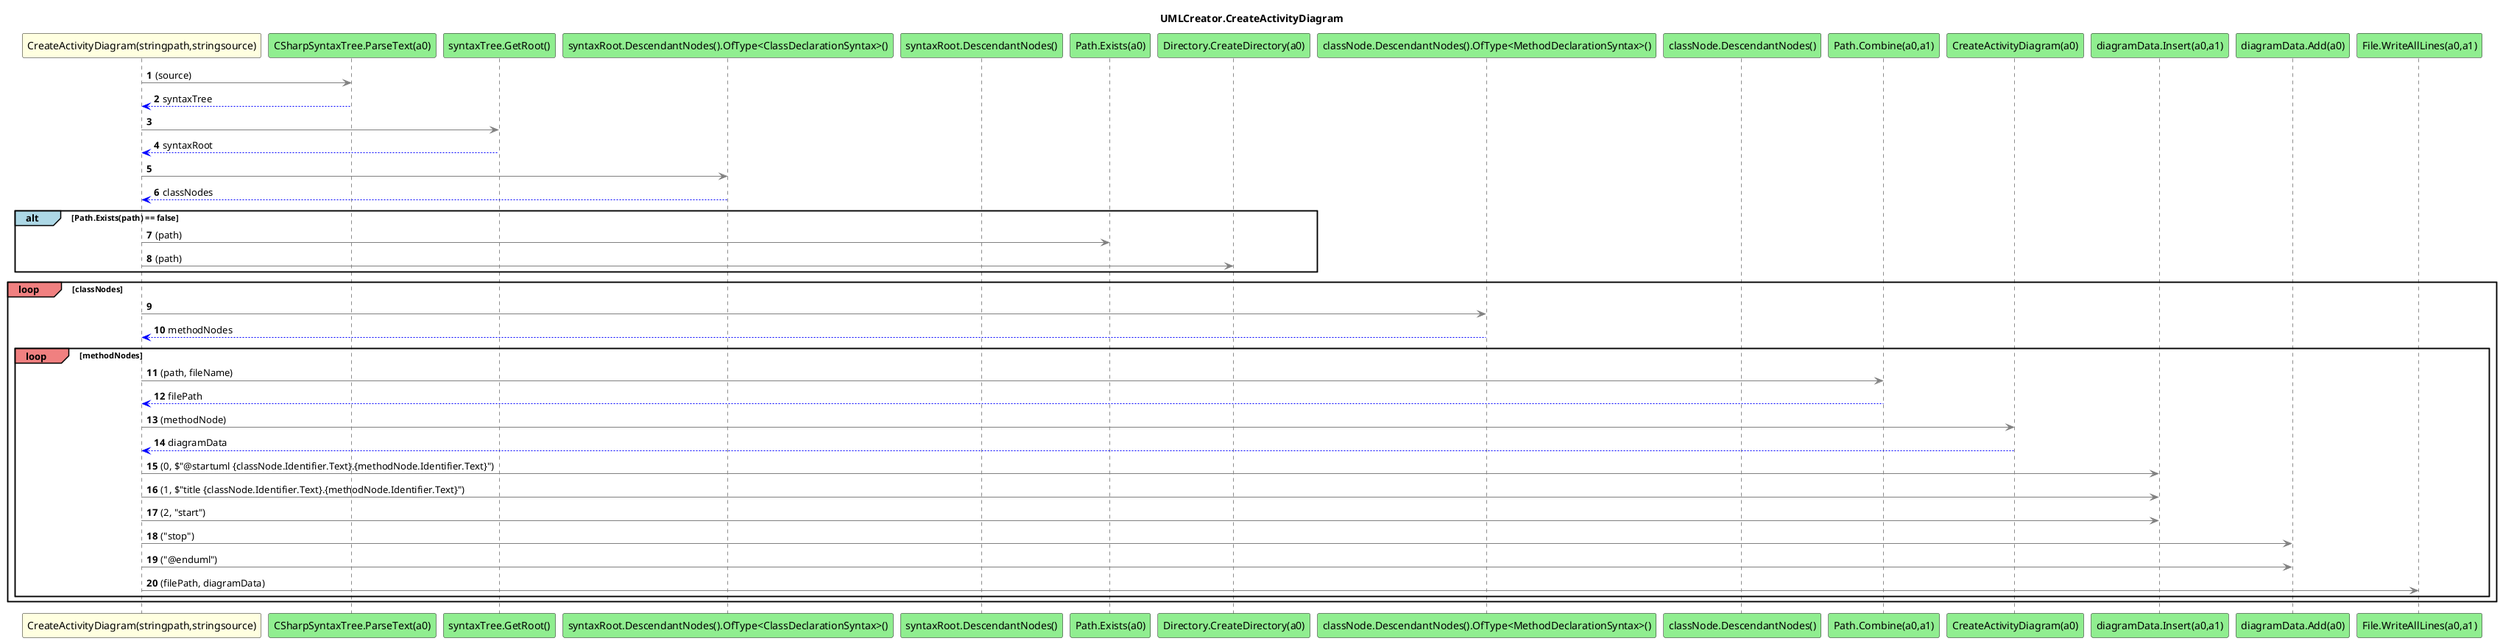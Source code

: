 @startuml UMLCreator.CreateActivityDiagram
title UMLCreator.CreateActivityDiagram
participant "CreateActivityDiagram(stringpath,stringsource)" as CreateActivityDiagram_p0_p1 #LightYellow
participant "CSharpSyntaxTree.ParseText(a0)" as CSharpSyntaxTree_ParseText_a0 #LightGreen
participant "syntaxTree.GetRoot()" as syntaxTree_GetRoot #LightGreen
participant "syntaxRoot.DescendantNodes().OfType<ClassDeclarationSyntax>()" as syntaxRoot_DescendantNodes_OfType_ClassDeclarationSyntax_ #LightGreen
participant "syntaxRoot.DescendantNodes()" as syntaxRoot_DescendantNodes #LightGreen
participant "Path.Exists(a0)" as Path_Exists_a0 #LightGreen
participant "Directory.CreateDirectory(a0)" as Directory_CreateDirectory_a0 #LightGreen
participant "classNode.DescendantNodes().OfType<MethodDeclarationSyntax>()" as classNode_DescendantNodes_OfType_MethodDeclarationSyntax_ #LightGreen
participant "classNode.DescendantNodes()" as classNode_DescendantNodes #LightGreen
participant "Path.Combine(a0,a1)" as Path_Combine_a0_a1 #LightGreen
participant "CreateActivityDiagram(a0)" as CreateActivityDiagram_a0 #LightGreen
participant "diagramData.Insert(a0,a1)" as diagramData_Insert_a0_a1 #LightGreen
participant "diagramData.Add(a0)" as diagramData_Add_a0 #LightGreen
participant "File.WriteAllLines(a0,a1)" as File_WriteAllLines_a0_a1 #LightGreen
autonumber
CreateActivityDiagram_p0_p1 -[#grey]> CSharpSyntaxTree_ParseText_a0 : (source)
CSharpSyntaxTree_ParseText_a0 -[#blue]-> CreateActivityDiagram_p0_p1 : syntaxTree
CreateActivityDiagram_p0_p1 -[#grey]> syntaxTree_GetRoot
syntaxTree_GetRoot -[#blue]-> CreateActivityDiagram_p0_p1 : syntaxRoot
CreateActivityDiagram_p0_p1 -[#grey]> syntaxRoot_DescendantNodes_OfType_ClassDeclarationSyntax_
syntaxRoot_DescendantNodes_OfType_ClassDeclarationSyntax_ -[#blue]-> CreateActivityDiagram_p0_p1 : classNodes
alt#LightBlue Path.Exists(path) == false
    CreateActivityDiagram_p0_p1 -[#grey]> Path_Exists_a0 : (path)
    CreateActivityDiagram_p0_p1 -[#grey]> Directory_CreateDirectory_a0 : (path)
end
loop#LightCoral classNodes
    CreateActivityDiagram_p0_p1 -[#grey]> classNode_DescendantNodes_OfType_MethodDeclarationSyntax_
    classNode_DescendantNodes_OfType_MethodDeclarationSyntax_ -[#blue]-> CreateActivityDiagram_p0_p1 : methodNodes
    loop#LightCoral methodNodes
        CreateActivityDiagram_p0_p1 -[#grey]> Path_Combine_a0_a1 : (path, fileName)
        Path_Combine_a0_a1 -[#blue]-> CreateActivityDiagram_p0_p1 : filePath
        CreateActivityDiagram_p0_p1 -[#grey]> CreateActivityDiagram_a0 : (methodNode)
        CreateActivityDiagram_a0 -[#blue]-> CreateActivityDiagram_p0_p1 : diagramData
        CreateActivityDiagram_p0_p1 -[#grey]> diagramData_Insert_a0_a1 : (0, $"@startuml {classNode.Identifier.Text}.{methodNode.Identifier.Text}")
        CreateActivityDiagram_p0_p1 -[#grey]> diagramData_Insert_a0_a1 : (1, $"title {classNode.Identifier.Text}.{methodNode.Identifier.Text}")
        CreateActivityDiagram_p0_p1 -[#grey]> diagramData_Insert_a0_a1 : (2, "start")
        CreateActivityDiagram_p0_p1 -[#grey]> diagramData_Add_a0 : ("stop")
        CreateActivityDiagram_p0_p1 -[#grey]> diagramData_Add_a0 : ("@enduml")
        CreateActivityDiagram_p0_p1 -[#grey]> File_WriteAllLines_a0_a1 : (filePath, diagramData)
    end
end
@enduml
